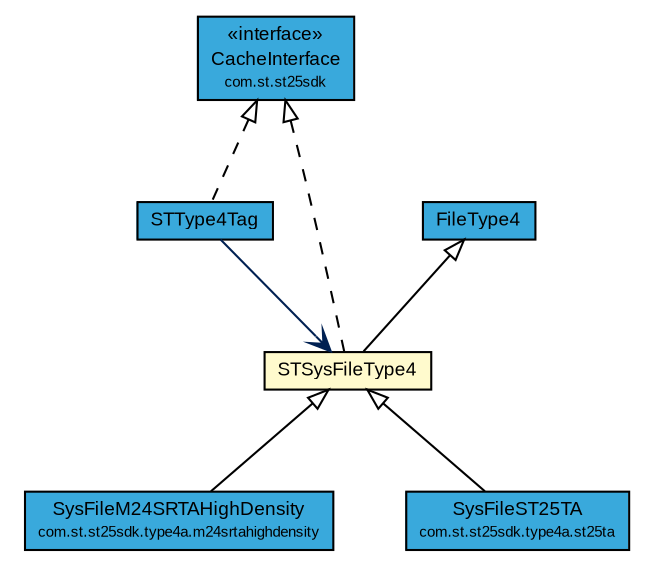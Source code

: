 #!/usr/local/bin/dot
#
# Class diagram 
# Generated by UMLGraph version R5_7_2-3-gee82a7 (http://www.umlgraph.org/)
#

digraph G {
	edge [fontname="arial",fontsize=10,labelfontname="arial",labelfontsize=10];
	node [fontname="arial",fontsize=10,shape=plaintext];
	nodesep=0.25;
	ranksep=0.5;
	// com.st.st25sdk.CacheInterface
	c44787 [label=<<table title="com.st.st25sdk.CacheInterface" border="0" cellborder="1" cellspacing="0" cellpadding="2" port="p" bgcolor="#39a9dc" href="../CacheInterface.html">
		<tr><td><table border="0" cellspacing="0" cellpadding="1">
<tr><td align="center" balign="center"> &#171;interface&#187; </td></tr>
<tr><td align="center" balign="center"> CacheInterface </td></tr>
<tr><td align="center" balign="center"><font point-size="7.0"> com.st.st25sdk </font></td></tr>
		</table></td></tr>
		</table>>, URL="../CacheInterface.html", fontname="arial", fontcolor="black", fontsize=9.0];
	// com.st.st25sdk.type4a.STType4Tag
	c44885 [label=<<table title="com.st.st25sdk.type4a.STType4Tag" border="0" cellborder="1" cellspacing="0" cellpadding="2" port="p" bgcolor="#39a9dc" href="./STType4Tag.html">
		<tr><td><table border="0" cellspacing="0" cellpadding="1">
<tr><td align="center" balign="center"> STType4Tag </td></tr>
		</table></td></tr>
		</table>>, URL="./STType4Tag.html", fontname="arial", fontcolor="black", fontsize=9.0];
	// com.st.st25sdk.type4a.STSysFileType4
	c44891 [label=<<table title="com.st.st25sdk.type4a.STSysFileType4" border="0" cellborder="1" cellspacing="0" cellpadding="2" port="p" bgcolor="lemonChiffon" href="./STSysFileType4.html">
		<tr><td><table border="0" cellspacing="0" cellpadding="1">
<tr><td align="center" balign="center"> STSysFileType4 </td></tr>
		</table></td></tr>
		</table>>, URL="./STSysFileType4.html", fontname="arial", fontcolor="black", fontsize=9.0];
	// com.st.st25sdk.type4a.FileType4
	c44893 [label=<<table title="com.st.st25sdk.type4a.FileType4" border="0" cellborder="1" cellspacing="0" cellpadding="2" port="p" bgcolor="#39a9dc" href="./FileType4.html">
		<tr><td><table border="0" cellspacing="0" cellpadding="1">
<tr><td align="center" balign="center"> FileType4 </td></tr>
		</table></td></tr>
		</table>>, URL="./FileType4.html", fontname="arial", fontcolor="black", fontsize=9.0];
	// com.st.st25sdk.type4a.m24srtahighdensity.SysFileM24SRTAHighDensity
	c44896 [label=<<table title="com.st.st25sdk.type4a.m24srtahighdensity.SysFileM24SRTAHighDensity" border="0" cellborder="1" cellspacing="0" cellpadding="2" port="p" bgcolor="#39a9dc" href="./m24srtahighdensity/SysFileM24SRTAHighDensity.html">
		<tr><td><table border="0" cellspacing="0" cellpadding="1">
<tr><td align="center" balign="center"> SysFileM24SRTAHighDensity </td></tr>
<tr><td align="center" balign="center"><font point-size="7.0"> com.st.st25sdk.type4a.m24srtahighdensity </font></td></tr>
		</table></td></tr>
		</table>>, URL="./m24srtahighdensity/SysFileM24SRTAHighDensity.html", fontname="arial", fontcolor="black", fontsize=9.0];
	// com.st.st25sdk.type4a.st25ta.SysFileST25TA
	c44907 [label=<<table title="com.st.st25sdk.type4a.st25ta.SysFileST25TA" border="0" cellborder="1" cellspacing="0" cellpadding="2" port="p" bgcolor="#39a9dc" href="./st25ta/SysFileST25TA.html">
		<tr><td><table border="0" cellspacing="0" cellpadding="1">
<tr><td align="center" balign="center"> SysFileST25TA </td></tr>
<tr><td align="center" balign="center"><font point-size="7.0"> com.st.st25sdk.type4a.st25ta </font></td></tr>
		</table></td></tr>
		</table>>, URL="./st25ta/SysFileST25TA.html", fontname="arial", fontcolor="black", fontsize=9.0];
	//com.st.st25sdk.type4a.STType4Tag implements com.st.st25sdk.CacheInterface
	c44787:p -> c44885:p [dir=back,arrowtail=empty,style=dashed];
	//com.st.st25sdk.type4a.STSysFileType4 extends com.st.st25sdk.type4a.FileType4
	c44893:p -> c44891:p [dir=back,arrowtail=empty];
	//com.st.st25sdk.type4a.STSysFileType4 implements com.st.st25sdk.CacheInterface
	c44787:p -> c44891:p [dir=back,arrowtail=empty,style=dashed];
	//com.st.st25sdk.type4a.m24srtahighdensity.SysFileM24SRTAHighDensity extends com.st.st25sdk.type4a.STSysFileType4
	c44891:p -> c44896:p [dir=back,arrowtail=empty];
	//com.st.st25sdk.type4a.st25ta.SysFileST25TA extends com.st.st25sdk.type4a.STSysFileType4
	c44891:p -> c44907:p [dir=back,arrowtail=empty];
	// com.st.st25sdk.type4a.STType4Tag NAVASSOC com.st.st25sdk.type4a.STSysFileType4
	c44885:p -> c44891:p [taillabel="", label="", headlabel="", fontname="arial", fontcolor="#002052", fontsize=10.0, color="#002052", arrowhead=open];
}

